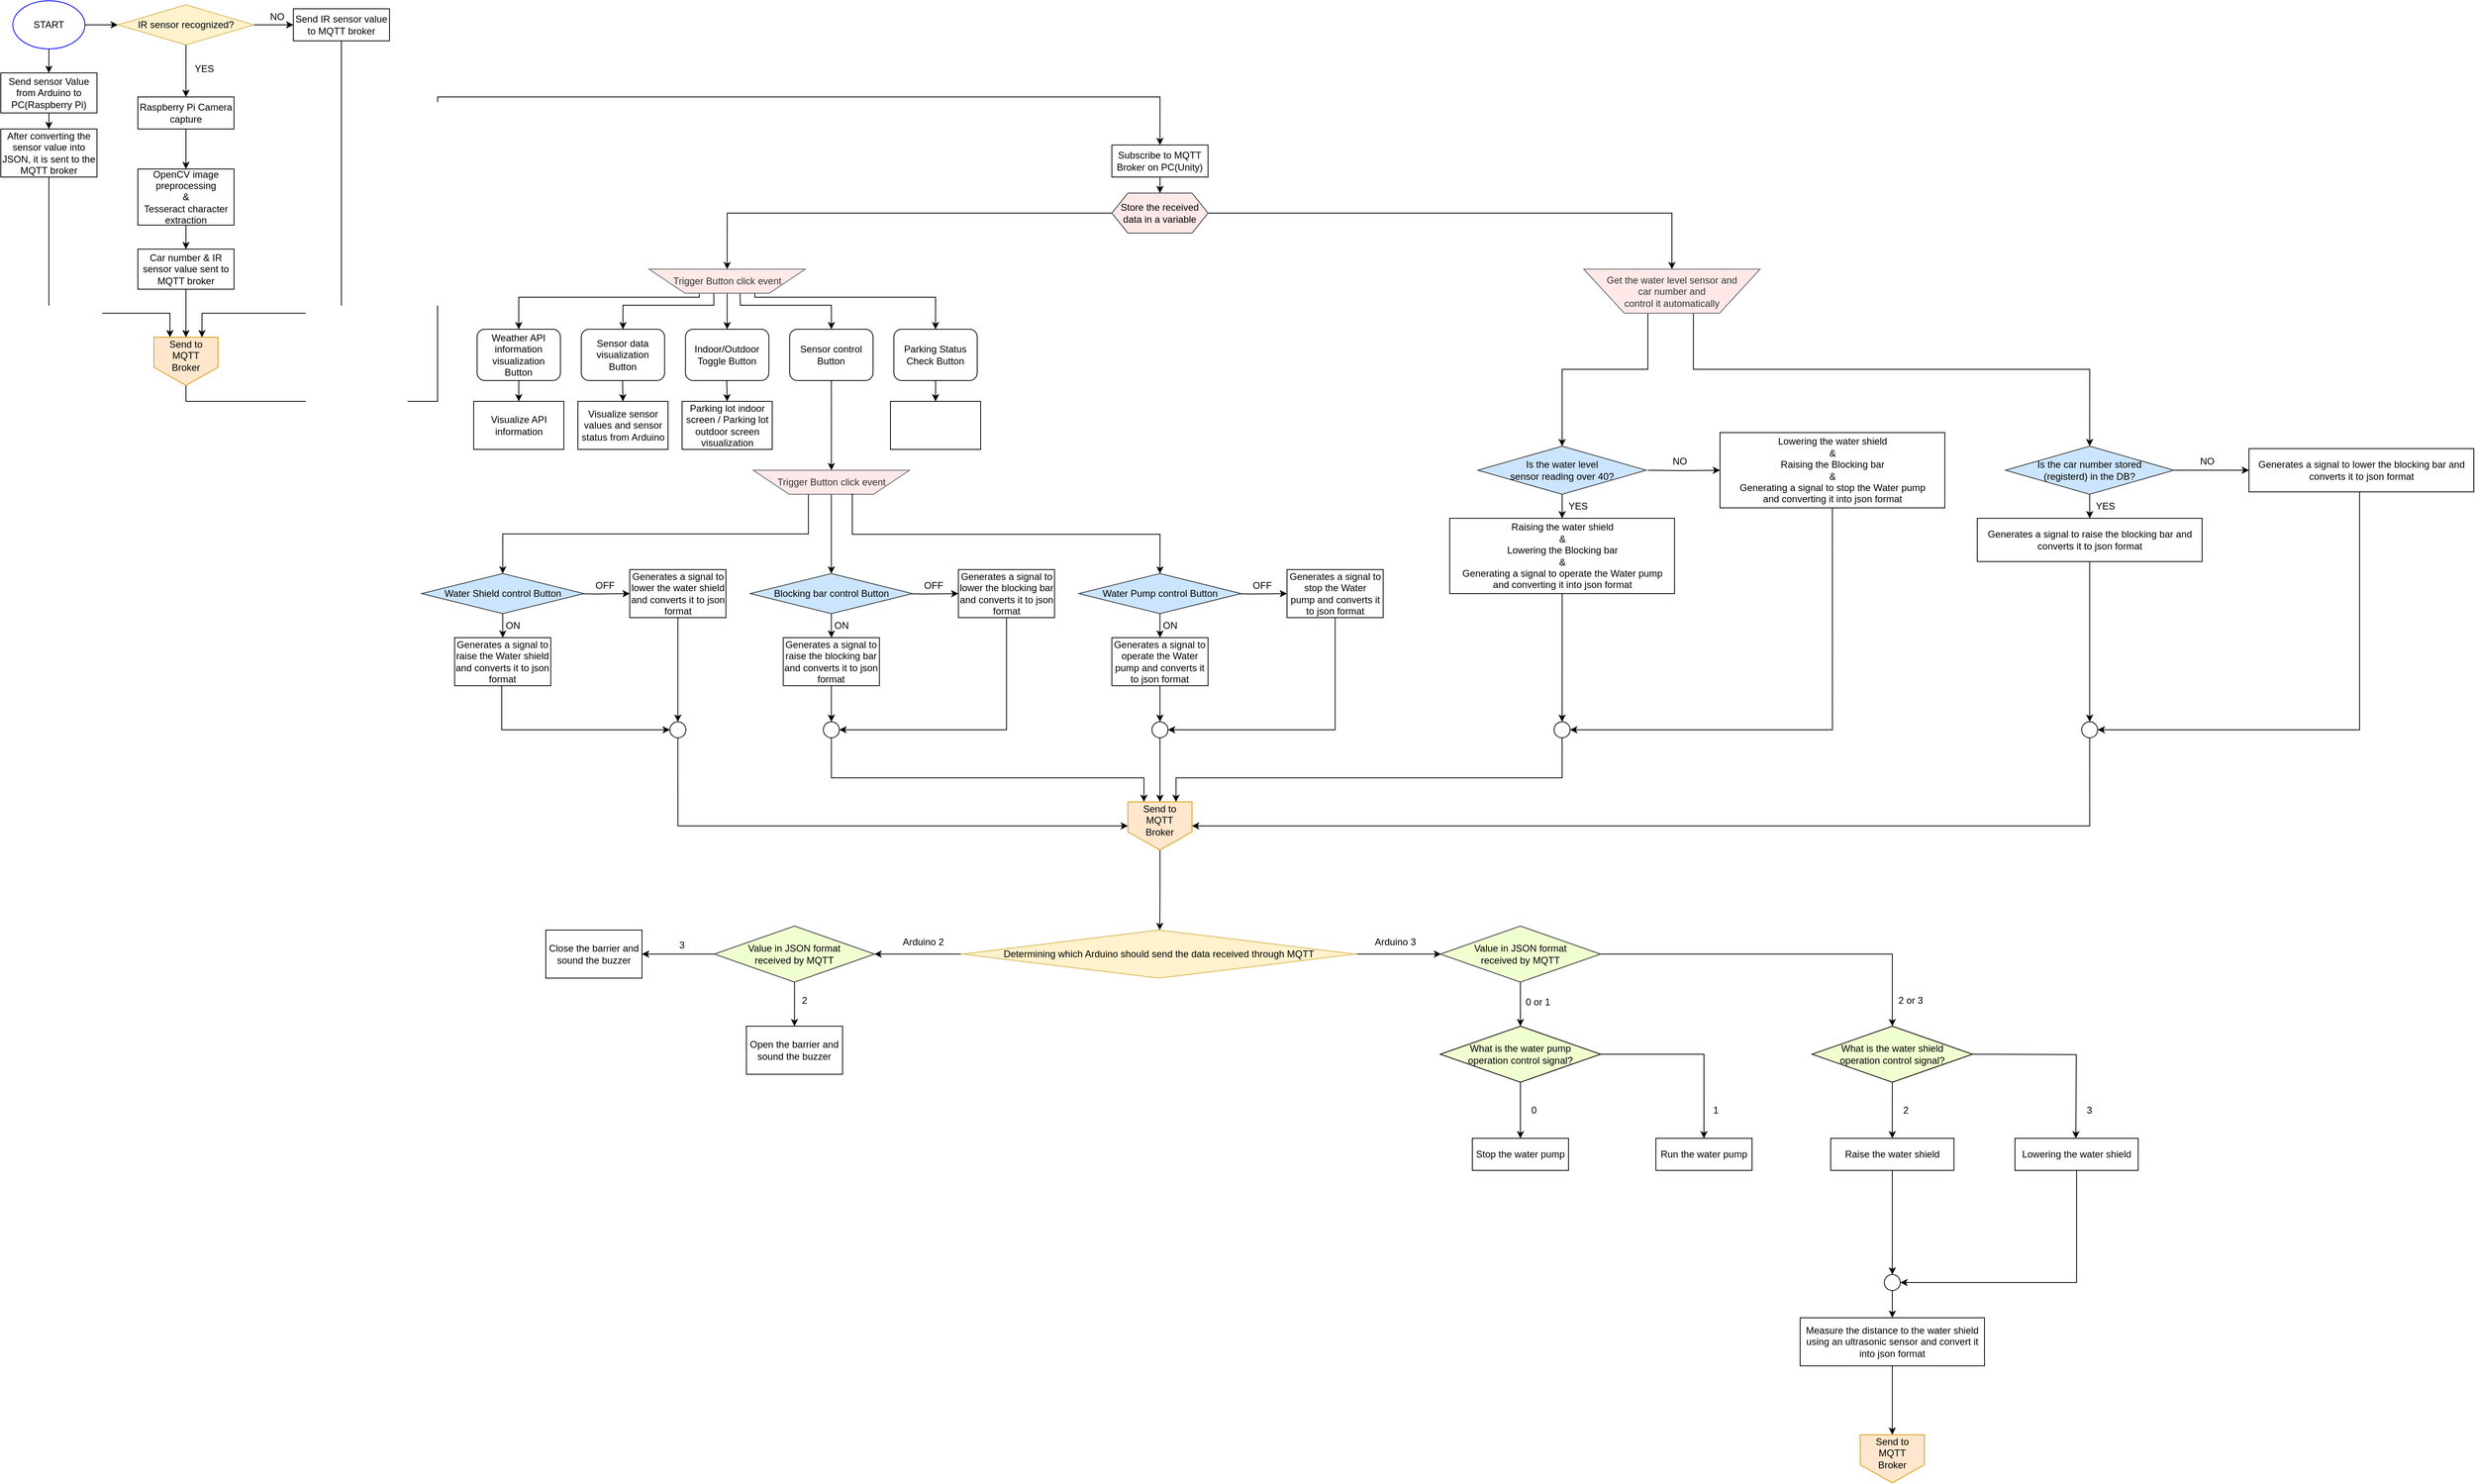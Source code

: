 <mxfile version="21.6.8" type="github">
  <diagram id="C5RBs43oDa-KdzZeNtuy" name="Page-1">
    <mxGraphModel dx="4030" dy="2060" grid="1" gridSize="10" guides="1" tooltips="1" connect="1" arrows="1" fold="1" page="1" pageScale="1" pageWidth="827" pageHeight="1169" math="0" shadow="0">
      <root>
        <mxCell id="WIyWlLk6GJQsqaUBKTNV-0" />
        <mxCell id="WIyWlLk6GJQsqaUBKTNV-1" parent="WIyWlLk6GJQsqaUBKTNV-0" />
        <mxCell id="SG9TLDHDLAf96SlCwezQ-0" style="edgeStyle=orthogonalEdgeStyle;rounded=0;orthogonalLoop=1;jettySize=auto;html=1;entryX=0.5;entryY=0;entryDx=0;entryDy=0;" parent="WIyWlLk6GJQsqaUBKTNV-1" source="SG9TLDHDLAf96SlCwezQ-1" target="SG9TLDHDLAf96SlCwezQ-19" edge="1">
          <mxGeometry relative="1" as="geometry" />
        </mxCell>
        <mxCell id="SG9TLDHDLAf96SlCwezQ-1" value="START" style="ellipse;whiteSpace=wrap;html=1;strokeColor=#0000FF;" parent="WIyWlLk6GJQsqaUBKTNV-1" vertex="1">
          <mxGeometry x="105" y="80" width="90" height="60" as="geometry" />
        </mxCell>
        <mxCell id="SG9TLDHDLAf96SlCwezQ-2" value="" style="endArrow=classic;html=1;rounded=0;entryX=0;entryY=0.5;entryDx=0;entryDy=0;" parent="WIyWlLk6GJQsqaUBKTNV-1" target="SG9TLDHDLAf96SlCwezQ-3" edge="1">
          <mxGeometry width="50" height="50" relative="1" as="geometry">
            <mxPoint x="195" y="110" as="sourcePoint" />
            <mxPoint x="275" y="110" as="targetPoint" />
          </mxGeometry>
        </mxCell>
        <mxCell id="SG9TLDHDLAf96SlCwezQ-3" value="IR sensor recognized?" style="rhombus;whiteSpace=wrap;html=1;fillColor=#fff2cc;strokeColor=#d6b656;" parent="WIyWlLk6GJQsqaUBKTNV-1" vertex="1">
          <mxGeometry x="236" y="85" width="170" height="50" as="geometry" />
        </mxCell>
        <mxCell id="SG9TLDHDLAf96SlCwezQ-4" value="NO" style="text;strokeColor=none;fillColor=none;align=left;verticalAlign=middle;spacingLeft=4;spacingRight=4;overflow=hidden;points=[[0,0.5],[1,0.5]];portConstraint=eastwest;rotatable=0;whiteSpace=wrap;html=1;" parent="WIyWlLk6GJQsqaUBKTNV-1" vertex="1">
          <mxGeometry x="420" y="85" width="30" height="30" as="geometry" />
        </mxCell>
        <mxCell id="SG9TLDHDLAf96SlCwezQ-5" value="YES" style="text;strokeColor=none;fillColor=none;align=left;verticalAlign=middle;spacingLeft=4;spacingRight=4;overflow=hidden;points=[[0,0.5],[1,0.5]];portConstraint=eastwest;rotatable=0;whiteSpace=wrap;html=1;" parent="WIyWlLk6GJQsqaUBKTNV-1" vertex="1">
          <mxGeometry x="326" y="150" width="80" height="30" as="geometry" />
        </mxCell>
        <mxCell id="SG9TLDHDLAf96SlCwezQ-6" value="" style="endArrow=classic;html=1;rounded=0;" parent="WIyWlLk6GJQsqaUBKTNV-1" edge="1">
          <mxGeometry width="50" height="50" relative="1" as="geometry">
            <mxPoint x="406" y="110" as="sourcePoint" />
            <mxPoint x="455" y="110" as="targetPoint" />
          </mxGeometry>
        </mxCell>
        <mxCell id="SG9TLDHDLAf96SlCwezQ-7" value="" style="endArrow=classic;html=1;rounded=0;exitX=0.5;exitY=1;exitDx=0;exitDy=0;" parent="WIyWlLk6GJQsqaUBKTNV-1" source="SG9TLDHDLAf96SlCwezQ-3" edge="1">
          <mxGeometry width="50" height="50" relative="1" as="geometry">
            <mxPoint x="326" y="140" as="sourcePoint" />
            <mxPoint x="321" y="200" as="targetPoint" />
          </mxGeometry>
        </mxCell>
        <mxCell id="SG9TLDHDLAf96SlCwezQ-8" value="Raspberry Pi Camera&lt;br&gt;capture" style="rounded=0;whiteSpace=wrap;html=1;" parent="WIyWlLk6GJQsqaUBKTNV-1" vertex="1">
          <mxGeometry x="261" y="200" width="120" height="40" as="geometry" />
        </mxCell>
        <mxCell id="SG9TLDHDLAf96SlCwezQ-9" value="" style="endArrow=classic;html=1;rounded=0;exitX=0.5;exitY=1;exitDx=0;exitDy=0;" parent="WIyWlLk6GJQsqaUBKTNV-1" edge="1">
          <mxGeometry width="50" height="50" relative="1" as="geometry">
            <mxPoint x="321" y="240" as="sourcePoint" />
            <mxPoint x="321" y="290" as="targetPoint" />
          </mxGeometry>
        </mxCell>
        <mxCell id="SG9TLDHDLAf96SlCwezQ-10" value="OpenCV image preprocessing &lt;br&gt;&amp;amp; &lt;br&gt;Tesseract character extraction" style="rounded=0;whiteSpace=wrap;html=1;" parent="WIyWlLk6GJQsqaUBKTNV-1" vertex="1">
          <mxGeometry x="261" y="290" width="120" height="70" as="geometry" />
        </mxCell>
        <mxCell id="SG9TLDHDLAf96SlCwezQ-11" value="" style="endArrow=classic;html=1;rounded=0;exitX=0.5;exitY=1;exitDx=0;exitDy=0;" parent="WIyWlLk6GJQsqaUBKTNV-1" source="SG9TLDHDLAf96SlCwezQ-10" edge="1">
          <mxGeometry width="50" height="50" relative="1" as="geometry">
            <mxPoint x="321" y="340" as="sourcePoint" />
            <mxPoint x="321" y="390" as="targetPoint" />
          </mxGeometry>
        </mxCell>
        <mxCell id="SG9TLDHDLAf96SlCwezQ-12" style="edgeStyle=orthogonalEdgeStyle;rounded=0;orthogonalLoop=1;jettySize=auto;html=1;entryX=0.5;entryY=0;entryDx=0;entryDy=0;" parent="WIyWlLk6GJQsqaUBKTNV-1" source="SG9TLDHDLAf96SlCwezQ-13" target="SG9TLDHDLAf96SlCwezQ-17" edge="1">
          <mxGeometry relative="1" as="geometry" />
        </mxCell>
        <mxCell id="SG9TLDHDLAf96SlCwezQ-13" value="Car number &amp;amp; IR sensor value sent to MQTT broker" style="rounded=0;whiteSpace=wrap;html=1;" parent="WIyWlLk6GJQsqaUBKTNV-1" vertex="1">
          <mxGeometry x="261" y="390" width="120" height="50" as="geometry" />
        </mxCell>
        <mxCell id="SG9TLDHDLAf96SlCwezQ-14" style="edgeStyle=orthogonalEdgeStyle;rounded=0;orthogonalLoop=1;jettySize=auto;html=1;entryX=0.75;entryY=0;entryDx=0;entryDy=0;exitX=0.5;exitY=1;exitDx=0;exitDy=0;" parent="WIyWlLk6GJQsqaUBKTNV-1" source="SG9TLDHDLAf96SlCwezQ-15" target="SG9TLDHDLAf96SlCwezQ-17" edge="1">
          <mxGeometry relative="1" as="geometry">
            <Array as="points">
              <mxPoint x="515" y="470" />
              <mxPoint x="341" y="470" />
            </Array>
          </mxGeometry>
        </mxCell>
        <mxCell id="SG9TLDHDLAf96SlCwezQ-15" value="Send IR sensor value to MQTT broker" style="rounded=0;whiteSpace=wrap;html=1;" parent="WIyWlLk6GJQsqaUBKTNV-1" vertex="1">
          <mxGeometry x="455" y="90" width="120" height="40" as="geometry" />
        </mxCell>
        <mxCell id="SG9TLDHDLAf96SlCwezQ-16" style="edgeStyle=orthogonalEdgeStyle;rounded=0;orthogonalLoop=1;jettySize=auto;html=1;entryX=0.5;entryY=0;entryDx=0;entryDy=0;exitX=0.5;exitY=1;exitDx=0;exitDy=0;" parent="WIyWlLk6GJQsqaUBKTNV-1" source="SG9TLDHDLAf96SlCwezQ-17" target="SG9TLDHDLAf96SlCwezQ-23" edge="1">
          <mxGeometry relative="1" as="geometry">
            <mxPoint x="625" y="100" as="targetPoint" />
            <Array as="points">
              <mxPoint x="321" y="580" />
              <mxPoint x="635" y="580" />
              <mxPoint x="635" y="200" />
              <mxPoint x="1536" y="200" />
            </Array>
          </mxGeometry>
        </mxCell>
        <mxCell id="SG9TLDHDLAf96SlCwezQ-17" value="Send to&lt;br&gt;MQTT&lt;br&gt;Broker&lt;br&gt;　" style="shape=offPageConnector;whiteSpace=wrap;html=1;fillColor=#ffe6cc;strokeColor=#d79b00;" parent="WIyWlLk6GJQsqaUBKTNV-1" vertex="1">
          <mxGeometry x="281" y="500" width="80" height="60" as="geometry" />
        </mxCell>
        <mxCell id="SG9TLDHDLAf96SlCwezQ-18" style="edgeStyle=orthogonalEdgeStyle;rounded=0;orthogonalLoop=1;jettySize=auto;html=1;entryX=0.5;entryY=0;entryDx=0;entryDy=0;" parent="WIyWlLk6GJQsqaUBKTNV-1" source="SG9TLDHDLAf96SlCwezQ-19" target="SG9TLDHDLAf96SlCwezQ-21" edge="1">
          <mxGeometry relative="1" as="geometry" />
        </mxCell>
        <mxCell id="SG9TLDHDLAf96SlCwezQ-19" value="Send sensor Value from Arduino to PC(Raspberry Pi)" style="rounded=0;whiteSpace=wrap;html=1;" parent="WIyWlLk6GJQsqaUBKTNV-1" vertex="1">
          <mxGeometry x="90" y="170" width="120" height="50" as="geometry" />
        </mxCell>
        <mxCell id="SG9TLDHDLAf96SlCwezQ-20" style="edgeStyle=orthogonalEdgeStyle;rounded=0;orthogonalLoop=1;jettySize=auto;html=1;entryX=0.25;entryY=0;entryDx=0;entryDy=0;exitX=0.5;exitY=1;exitDx=0;exitDy=0;" parent="WIyWlLk6GJQsqaUBKTNV-1" source="SG9TLDHDLAf96SlCwezQ-21" target="SG9TLDHDLAf96SlCwezQ-17" edge="1">
          <mxGeometry relative="1" as="geometry">
            <Array as="points">
              <mxPoint x="150" y="470" />
              <mxPoint x="301" y="470" />
            </Array>
          </mxGeometry>
        </mxCell>
        <mxCell id="SG9TLDHDLAf96SlCwezQ-21" value="After converting the sensor value into JSON, it is sent to the MQTT broker" style="rounded=0;whiteSpace=wrap;html=1;" parent="WIyWlLk6GJQsqaUBKTNV-1" vertex="1">
          <mxGeometry x="90" y="240" width="120" height="60" as="geometry" />
        </mxCell>
        <mxCell id="SG9TLDHDLAf96SlCwezQ-22" style="edgeStyle=orthogonalEdgeStyle;rounded=0;orthogonalLoop=1;jettySize=auto;html=1;entryX=0.5;entryY=0;entryDx=0;entryDy=0;" parent="WIyWlLk6GJQsqaUBKTNV-1" source="SG9TLDHDLAf96SlCwezQ-23" target="SG9TLDHDLAf96SlCwezQ-26" edge="1">
          <mxGeometry relative="1" as="geometry" />
        </mxCell>
        <mxCell id="SG9TLDHDLAf96SlCwezQ-23" value="Subscribe to MQTT Broker on PC(Unity)" style="rounded=0;whiteSpace=wrap;html=1;" parent="WIyWlLk6GJQsqaUBKTNV-1" vertex="1">
          <mxGeometry x="1476.25" y="260" width="120" height="40" as="geometry" />
        </mxCell>
        <mxCell id="SG9TLDHDLAf96SlCwezQ-24" style="edgeStyle=orthogonalEdgeStyle;rounded=0;orthogonalLoop=1;jettySize=auto;html=1;entryX=0.5;entryY=0;entryDx=0;entryDy=0;" parent="WIyWlLk6GJQsqaUBKTNV-1" source="SG9TLDHDLAf96SlCwezQ-26" target="SG9TLDHDLAf96SlCwezQ-32" edge="1">
          <mxGeometry relative="1" as="geometry" />
        </mxCell>
        <mxCell id="SG9TLDHDLAf96SlCwezQ-25" style="edgeStyle=orthogonalEdgeStyle;rounded=0;orthogonalLoop=1;jettySize=auto;html=1;entryX=0.5;entryY=0;entryDx=0;entryDy=0;" parent="WIyWlLk6GJQsqaUBKTNV-1" source="SG9TLDHDLAf96SlCwezQ-26" target="SG9TLDHDLAf96SlCwezQ-86" edge="1">
          <mxGeometry relative="1" as="geometry">
            <mxPoint x="1545" y="345.0" as="targetPoint" />
          </mxGeometry>
        </mxCell>
        <mxCell id="SG9TLDHDLAf96SlCwezQ-26" value="Store the received data in a variable" style="shape=hexagon;perimeter=hexagonPerimeter2;whiteSpace=wrap;html=1;fixedSize=1;fillColor=#FFE8E8;strokeColor=#36393d;" parent="WIyWlLk6GJQsqaUBKTNV-1" vertex="1">
          <mxGeometry x="1476.25" y="320" width="120" height="50" as="geometry" />
        </mxCell>
        <mxCell id="SG9TLDHDLAf96SlCwezQ-27" style="edgeStyle=orthogonalEdgeStyle;rounded=0;orthogonalLoop=1;jettySize=auto;html=1;entryX=0.5;entryY=0;entryDx=0;entryDy=0;" parent="WIyWlLk6GJQsqaUBKTNV-1" source="SG9TLDHDLAf96SlCwezQ-32" target="SG9TLDHDLAf96SlCwezQ-38" edge="1">
          <mxGeometry relative="1" as="geometry" />
        </mxCell>
        <mxCell id="SG9TLDHDLAf96SlCwezQ-28" style="edgeStyle=orthogonalEdgeStyle;rounded=0;orthogonalLoop=1;jettySize=auto;html=1;entryX=0.5;entryY=0;entryDx=0;entryDy=0;exitX=0.415;exitY=0.001;exitDx=0;exitDy=0;exitPerimeter=0;" parent="WIyWlLk6GJQsqaUBKTNV-1" source="SG9TLDHDLAf96SlCwezQ-32" target="SG9TLDHDLAf96SlCwezQ-35" edge="1">
          <mxGeometry relative="1" as="geometry">
            <mxPoint x="978.75" y="450" as="sourcePoint" />
            <Array as="points">
              <mxPoint x="979.75" y="460" />
              <mxPoint x="865.75" y="460" />
            </Array>
          </mxGeometry>
        </mxCell>
        <mxCell id="SG9TLDHDLAf96SlCwezQ-29" style="edgeStyle=orthogonalEdgeStyle;rounded=0;orthogonalLoop=1;jettySize=auto;html=1;entryX=0.5;entryY=0;entryDx=0;entryDy=0;exitX=0.322;exitY=-0.024;exitDx=0;exitDy=0;exitPerimeter=0;" parent="WIyWlLk6GJQsqaUBKTNV-1" source="SG9TLDHDLAf96SlCwezQ-32" target="SG9TLDHDLAf96SlCwezQ-37" edge="1">
          <mxGeometry relative="1" as="geometry">
            <Array as="points">
              <mxPoint x="961.75" y="450" />
              <mxPoint x="735.75" y="450" />
            </Array>
          </mxGeometry>
        </mxCell>
        <mxCell id="SG9TLDHDLAf96SlCwezQ-30" style="edgeStyle=orthogonalEdgeStyle;rounded=0;orthogonalLoop=1;jettySize=auto;html=1;entryX=0.5;entryY=0;entryDx=0;entryDy=0;exitX=0.583;exitY=0.014;exitDx=0;exitDy=0;exitPerimeter=0;" parent="WIyWlLk6GJQsqaUBKTNV-1" source="SG9TLDHDLAf96SlCwezQ-32" target="SG9TLDHDLAf96SlCwezQ-40" edge="1">
          <mxGeometry relative="1" as="geometry">
            <Array as="points">
              <mxPoint x="1012.75" y="450" />
              <mxPoint x="1012.75" y="450" />
              <mxPoint x="1012.75" y="460" />
              <mxPoint x="1126.75" y="460" />
            </Array>
          </mxGeometry>
        </mxCell>
        <mxCell id="SG9TLDHDLAf96SlCwezQ-31" style="edgeStyle=orthogonalEdgeStyle;rounded=0;orthogonalLoop=1;jettySize=auto;html=1;entryX=0.5;entryY=0;entryDx=0;entryDy=0;exitX=0.677;exitY=-0.012;exitDx=0;exitDy=0;exitPerimeter=0;" parent="WIyWlLk6GJQsqaUBKTNV-1" source="SG9TLDHDLAf96SlCwezQ-32" target="SG9TLDHDLAf96SlCwezQ-34" edge="1">
          <mxGeometry relative="1" as="geometry">
            <Array as="points">
              <mxPoint x="1030.75" y="450" />
              <mxPoint x="1256.75" y="450" />
            </Array>
          </mxGeometry>
        </mxCell>
        <mxCell id="SG9TLDHDLAf96SlCwezQ-32" value="Trigger Button click event" style="verticalLabelPosition=middle;verticalAlign=middle;html=1;shape=trapezoid;perimeter=trapezoidPerimeter;whiteSpace=wrap;size=0.23;arcSize=10;flipV=1;labelPosition=center;align=center;fillColor=#FFE8E8;fontColor=#333333;strokeColor=#666666;" parent="WIyWlLk6GJQsqaUBKTNV-1" vertex="1">
          <mxGeometry x="898.75" y="415" width="195" height="30" as="geometry" />
        </mxCell>
        <mxCell id="SG9TLDHDLAf96SlCwezQ-33" style="edgeStyle=orthogonalEdgeStyle;rounded=0;orthogonalLoop=1;jettySize=auto;html=1;entryX=0.5;entryY=0;entryDx=0;entryDy=0;" parent="WIyWlLk6GJQsqaUBKTNV-1" source="SG9TLDHDLAf96SlCwezQ-34" target="SG9TLDHDLAf96SlCwezQ-83" edge="1">
          <mxGeometry relative="1" as="geometry" />
        </mxCell>
        <mxCell id="SG9TLDHDLAf96SlCwezQ-34" value="Parking Status Check Button" style="rounded=1;whiteSpace=wrap;html=1;" parent="WIyWlLk6GJQsqaUBKTNV-1" vertex="1">
          <mxGeometry x="1204.25" y="490" width="104" height="64" as="geometry" />
        </mxCell>
        <mxCell id="SG9TLDHDLAf96SlCwezQ-35" value="Sensor data visualization Button" style="rounded=1;whiteSpace=wrap;html=1;" parent="WIyWlLk6GJQsqaUBKTNV-1" vertex="1">
          <mxGeometry x="814.25" y="490" width="104" height="64" as="geometry" />
        </mxCell>
        <mxCell id="SG9TLDHDLAf96SlCwezQ-36" style="edgeStyle=orthogonalEdgeStyle;rounded=0;orthogonalLoop=1;jettySize=auto;html=1;entryX=0.5;entryY=0;entryDx=0;entryDy=0;" parent="WIyWlLk6GJQsqaUBKTNV-1" source="SG9TLDHDLAf96SlCwezQ-37" target="SG9TLDHDLAf96SlCwezQ-41" edge="1">
          <mxGeometry relative="1" as="geometry" />
        </mxCell>
        <mxCell id="SG9TLDHDLAf96SlCwezQ-37" value="Weather API information visualization Button" style="rounded=1;whiteSpace=wrap;html=1;" parent="WIyWlLk6GJQsqaUBKTNV-1" vertex="1">
          <mxGeometry x="684.25" y="490" width="104" height="64" as="geometry" />
        </mxCell>
        <mxCell id="SG9TLDHDLAf96SlCwezQ-38" value="Indoor/Outdoor Toggle Button" style="rounded=1;whiteSpace=wrap;html=1;" parent="WIyWlLk6GJQsqaUBKTNV-1" vertex="1">
          <mxGeometry x="944.25" y="490" width="104" height="64" as="geometry" />
        </mxCell>
        <mxCell id="SG9TLDHDLAf96SlCwezQ-39" style="edgeStyle=orthogonalEdgeStyle;rounded=0;orthogonalLoop=1;jettySize=auto;html=1;exitX=0.5;exitY=1;exitDx=0;exitDy=0;" parent="WIyWlLk6GJQsqaUBKTNV-1" source="SG9TLDHDLAf96SlCwezQ-40" edge="1">
          <mxGeometry relative="1" as="geometry">
            <mxPoint x="1126.25" y="666" as="targetPoint" />
            <mxPoint x="1126.233" y="580.0" as="sourcePoint" />
          </mxGeometry>
        </mxCell>
        <mxCell id="SG9TLDHDLAf96SlCwezQ-40" value="Sensor control Button" style="rounded=1;whiteSpace=wrap;html=1;" parent="WIyWlLk6GJQsqaUBKTNV-1" vertex="1">
          <mxGeometry x="1074.25" y="490" width="104" height="64" as="geometry" />
        </mxCell>
        <mxCell id="SG9TLDHDLAf96SlCwezQ-41" value="Visualize API information" style="rounded=0;whiteSpace=wrap;html=1;" parent="WIyWlLk6GJQsqaUBKTNV-1" vertex="1">
          <mxGeometry x="680" y="580" width="112.5" height="60" as="geometry" />
        </mxCell>
        <mxCell id="SG9TLDHDLAf96SlCwezQ-42" style="edgeStyle=orthogonalEdgeStyle;rounded=0;orthogonalLoop=1;jettySize=auto;html=1;entryX=0.5;entryY=0;entryDx=0;entryDy=0;" parent="WIyWlLk6GJQsqaUBKTNV-1" target="SG9TLDHDLAf96SlCwezQ-43" edge="1">
          <mxGeometry relative="1" as="geometry">
            <mxPoint x="865.75" y="554" as="sourcePoint" />
          </mxGeometry>
        </mxCell>
        <mxCell id="SG9TLDHDLAf96SlCwezQ-43" value="Visualize sensor values and sensor status from Arduino" style="rounded=0;whiteSpace=wrap;html=1;" parent="WIyWlLk6GJQsqaUBKTNV-1" vertex="1">
          <mxGeometry x="810" y="580" width="112.5" height="60" as="geometry" />
        </mxCell>
        <mxCell id="SG9TLDHDLAf96SlCwezQ-44" style="edgeStyle=orthogonalEdgeStyle;rounded=0;orthogonalLoop=1;jettySize=auto;html=1;entryX=0.5;entryY=0;entryDx=0;entryDy=0;" parent="WIyWlLk6GJQsqaUBKTNV-1" target="SG9TLDHDLAf96SlCwezQ-45" edge="1">
          <mxGeometry relative="1" as="geometry">
            <mxPoint x="995.75" y="554" as="sourcePoint" />
          </mxGeometry>
        </mxCell>
        <mxCell id="SG9TLDHDLAf96SlCwezQ-45" value="Parking lot indoor screen / Parking lot outdoor screen visualization" style="rounded=0;whiteSpace=wrap;html=1;" parent="WIyWlLk6GJQsqaUBKTNV-1" vertex="1">
          <mxGeometry x="940" y="580" width="112.5" height="60" as="geometry" />
        </mxCell>
        <mxCell id="SG9TLDHDLAf96SlCwezQ-46" value="" style="edgeStyle=orthogonalEdgeStyle;rounded=0;orthogonalLoop=1;jettySize=auto;html=1;" parent="WIyWlLk6GJQsqaUBKTNV-1" source="SG9TLDHDLAf96SlCwezQ-48" edge="1">
          <mxGeometry relative="1" as="geometry">
            <mxPoint x="716.321" y="875" as="targetPoint" />
          </mxGeometry>
        </mxCell>
        <mxCell id="SG9TLDHDLAf96SlCwezQ-47" value="" style="edgeStyle=orthogonalEdgeStyle;rounded=0;orthogonalLoop=1;jettySize=auto;html=1;" parent="WIyWlLk6GJQsqaUBKTNV-1" target="SG9TLDHDLAf96SlCwezQ-53" edge="1">
          <mxGeometry relative="1" as="geometry">
            <mxPoint x="792.5" y="820" as="sourcePoint" />
          </mxGeometry>
        </mxCell>
        <mxCell id="SG9TLDHDLAf96SlCwezQ-48" value="Water Shield control Button" style="rhombus;whiteSpace=wrap;html=1;fillColor=#cce5ff;strokeColor=#36393d;" parent="WIyWlLk6GJQsqaUBKTNV-1" vertex="1">
          <mxGeometry x="615" y="795" width="202.5" height="50" as="geometry" />
        </mxCell>
        <mxCell id="SG9TLDHDLAf96SlCwezQ-49" style="edgeStyle=orthogonalEdgeStyle;rounded=0;orthogonalLoop=1;jettySize=auto;html=1;entryX=0;entryY=0.5;entryDx=0;entryDy=0;" parent="WIyWlLk6GJQsqaUBKTNV-1" source="SG9TLDHDLAf96SlCwezQ-50" target="SG9TLDHDLAf96SlCwezQ-78" edge="1">
          <mxGeometry relative="1" as="geometry">
            <Array as="points">
              <mxPoint x="715" y="990" />
            </Array>
          </mxGeometry>
        </mxCell>
        <mxCell id="SG9TLDHDLAf96SlCwezQ-50" value="Generates a signal to raise the Water shield and converts it to json format" style="rounded=0;whiteSpace=wrap;html=1;" parent="WIyWlLk6GJQsqaUBKTNV-1" vertex="1">
          <mxGeometry x="656.25" y="875" width="120" height="60" as="geometry" />
        </mxCell>
        <mxCell id="SG9TLDHDLAf96SlCwezQ-51" value="ON" style="text;html=1;strokeColor=none;fillColor=none;align=center;verticalAlign=middle;whiteSpace=wrap;rounded=0;" parent="WIyWlLk6GJQsqaUBKTNV-1" vertex="1">
          <mxGeometry x="698.75" y="845" width="60" height="30" as="geometry" />
        </mxCell>
        <mxCell id="SG9TLDHDLAf96SlCwezQ-52" style="edgeStyle=orthogonalEdgeStyle;rounded=0;orthogonalLoop=1;jettySize=auto;html=1;entryX=0.5;entryY=0;entryDx=0;entryDy=0;" parent="WIyWlLk6GJQsqaUBKTNV-1" source="SG9TLDHDLAf96SlCwezQ-53" target="SG9TLDHDLAf96SlCwezQ-78" edge="1">
          <mxGeometry relative="1" as="geometry" />
        </mxCell>
        <mxCell id="SG9TLDHDLAf96SlCwezQ-53" value="Generates a signal to lower the water shield and converts it to json format" style="whiteSpace=wrap;html=1;" parent="WIyWlLk6GJQsqaUBKTNV-1" vertex="1">
          <mxGeometry x="874.75" y="790" width="120" height="60" as="geometry" />
        </mxCell>
        <mxCell id="SG9TLDHDLAf96SlCwezQ-54" value="OFF" style="text;html=1;strokeColor=none;fillColor=none;align=center;verticalAlign=middle;whiteSpace=wrap;rounded=0;" parent="WIyWlLk6GJQsqaUBKTNV-1" vertex="1">
          <mxGeometry x="814.25" y="795" width="60" height="30" as="geometry" />
        </mxCell>
        <mxCell id="SG9TLDHDLAf96SlCwezQ-55" style="edgeStyle=orthogonalEdgeStyle;rounded=0;orthogonalLoop=1;jettySize=auto;html=1;entryX=0.5;entryY=0;entryDx=0;entryDy=0;exitX=0.353;exitY=0.011;exitDx=0;exitDy=0;exitPerimeter=0;" parent="WIyWlLk6GJQsqaUBKTNV-1" source="SG9TLDHDLAf96SlCwezQ-57" target="SG9TLDHDLAf96SlCwezQ-48" edge="1">
          <mxGeometry relative="1" as="geometry" />
        </mxCell>
        <mxCell id="SG9TLDHDLAf96SlCwezQ-56" style="edgeStyle=orthogonalEdgeStyle;rounded=0;orthogonalLoop=1;jettySize=auto;html=1;entryX=0.5;entryY=0;entryDx=0;entryDy=0;" parent="WIyWlLk6GJQsqaUBKTNV-1" source="SG9TLDHDLAf96SlCwezQ-57" target="SG9TLDHDLAf96SlCwezQ-60" edge="1">
          <mxGeometry relative="1" as="geometry">
            <mxPoint x="1126" y="790" as="targetPoint" />
          </mxGeometry>
        </mxCell>
        <mxCell id="SG9TLDHDLAf96SlCwezQ-57" value="Trigger Button click event" style="verticalLabelPosition=middle;verticalAlign=middle;html=1;shape=trapezoid;perimeter=trapezoidPerimeter;whiteSpace=wrap;size=0.23;arcSize=10;flipV=1;labelPosition=center;align=center;fillColor=#FFE8E8;fontColor=#333333;strokeColor=#666666;" parent="WIyWlLk6GJQsqaUBKTNV-1" vertex="1">
          <mxGeometry x="1028.75" y="666" width="195" height="30" as="geometry" />
        </mxCell>
        <mxCell id="SG9TLDHDLAf96SlCwezQ-58" value="" style="edgeStyle=orthogonalEdgeStyle;rounded=0;orthogonalLoop=1;jettySize=auto;html=1;" parent="WIyWlLk6GJQsqaUBKTNV-1" source="SG9TLDHDLAf96SlCwezQ-60" edge="1">
          <mxGeometry relative="1" as="geometry">
            <mxPoint x="1126.321" y="875" as="targetPoint" />
          </mxGeometry>
        </mxCell>
        <mxCell id="SG9TLDHDLAf96SlCwezQ-59" value="" style="edgeStyle=orthogonalEdgeStyle;rounded=0;orthogonalLoop=1;jettySize=auto;html=1;" parent="WIyWlLk6GJQsqaUBKTNV-1" target="SG9TLDHDLAf96SlCwezQ-65" edge="1">
          <mxGeometry relative="1" as="geometry">
            <mxPoint x="1202.5" y="820" as="sourcePoint" />
          </mxGeometry>
        </mxCell>
        <mxCell id="SG9TLDHDLAf96SlCwezQ-60" value="Blocking bar control Button" style="rhombus;whiteSpace=wrap;html=1;fillColor=#cce5ff;strokeColor=#36393d;" parent="WIyWlLk6GJQsqaUBKTNV-1" vertex="1">
          <mxGeometry x="1025" y="795" width="202.5" height="50" as="geometry" />
        </mxCell>
        <mxCell id="SG9TLDHDLAf96SlCwezQ-61" style="edgeStyle=orthogonalEdgeStyle;rounded=0;orthogonalLoop=1;jettySize=auto;html=1;entryX=0.5;entryY=0;entryDx=0;entryDy=0;" parent="WIyWlLk6GJQsqaUBKTNV-1" source="SG9TLDHDLAf96SlCwezQ-62" target="SG9TLDHDLAf96SlCwezQ-82" edge="1">
          <mxGeometry relative="1" as="geometry" />
        </mxCell>
        <mxCell id="SG9TLDHDLAf96SlCwezQ-62" value="Generates a signal to raise the blocking bar and converts it to json format" style="rounded=0;whiteSpace=wrap;html=1;" parent="WIyWlLk6GJQsqaUBKTNV-1" vertex="1">
          <mxGeometry x="1066.25" y="875" width="120" height="60" as="geometry" />
        </mxCell>
        <mxCell id="SG9TLDHDLAf96SlCwezQ-63" value="ON" style="text;html=1;strokeColor=none;fillColor=none;align=center;verticalAlign=middle;whiteSpace=wrap;rounded=0;" parent="WIyWlLk6GJQsqaUBKTNV-1" vertex="1">
          <mxGeometry x="1108.75" y="845" width="60" height="30" as="geometry" />
        </mxCell>
        <mxCell id="SG9TLDHDLAf96SlCwezQ-64" style="edgeStyle=orthogonalEdgeStyle;rounded=0;orthogonalLoop=1;jettySize=auto;html=1;entryX=1;entryY=0.5;entryDx=0;entryDy=0;" parent="WIyWlLk6GJQsqaUBKTNV-1" source="SG9TLDHDLAf96SlCwezQ-65" target="SG9TLDHDLAf96SlCwezQ-82" edge="1">
          <mxGeometry relative="1" as="geometry">
            <Array as="points">
              <mxPoint x="1345" y="990" />
            </Array>
          </mxGeometry>
        </mxCell>
        <mxCell id="SG9TLDHDLAf96SlCwezQ-65" value="Generates a signal to lower the blocking bar and converts it to json format" style="whiteSpace=wrap;html=1;" parent="WIyWlLk6GJQsqaUBKTNV-1" vertex="1">
          <mxGeometry x="1284.75" y="790" width="120" height="60" as="geometry" />
        </mxCell>
        <mxCell id="SG9TLDHDLAf96SlCwezQ-66" value="OFF" style="text;html=1;strokeColor=none;fillColor=none;align=center;verticalAlign=middle;whiteSpace=wrap;rounded=0;" parent="WIyWlLk6GJQsqaUBKTNV-1" vertex="1">
          <mxGeometry x="1224.25" y="795" width="60" height="30" as="geometry" />
        </mxCell>
        <mxCell id="SG9TLDHDLAf96SlCwezQ-67" value="" style="edgeStyle=orthogonalEdgeStyle;rounded=0;orthogonalLoop=1;jettySize=auto;html=1;" parent="WIyWlLk6GJQsqaUBKTNV-1" source="SG9TLDHDLAf96SlCwezQ-69" edge="1">
          <mxGeometry relative="1" as="geometry">
            <mxPoint x="1536.321" y="875" as="targetPoint" />
          </mxGeometry>
        </mxCell>
        <mxCell id="SG9TLDHDLAf96SlCwezQ-68" value="" style="edgeStyle=orthogonalEdgeStyle;rounded=0;orthogonalLoop=1;jettySize=auto;html=1;" parent="WIyWlLk6GJQsqaUBKTNV-1" target="SG9TLDHDLAf96SlCwezQ-74" edge="1">
          <mxGeometry relative="1" as="geometry">
            <mxPoint x="1612.5" y="820" as="sourcePoint" />
          </mxGeometry>
        </mxCell>
        <mxCell id="SG9TLDHDLAf96SlCwezQ-69" value="Water Pump control Button" style="rhombus;whiteSpace=wrap;html=1;fillColor=#cce5ff;strokeColor=#36393d;" parent="WIyWlLk6GJQsqaUBKTNV-1" vertex="1">
          <mxGeometry x="1435" y="795" width="202.5" height="50" as="geometry" />
        </mxCell>
        <mxCell id="SG9TLDHDLAf96SlCwezQ-70" style="edgeStyle=orthogonalEdgeStyle;rounded=0;orthogonalLoop=1;jettySize=auto;html=1;entryX=0.5;entryY=0;entryDx=0;entryDy=0;" parent="WIyWlLk6GJQsqaUBKTNV-1" source="SG9TLDHDLAf96SlCwezQ-71" target="SG9TLDHDLAf96SlCwezQ-80" edge="1">
          <mxGeometry relative="1" as="geometry" />
        </mxCell>
        <mxCell id="SG9TLDHDLAf96SlCwezQ-71" value="Generates a signal to operate the Water pump&amp;nbsp;and converts it to json format" style="rounded=0;whiteSpace=wrap;html=1;" parent="WIyWlLk6GJQsqaUBKTNV-1" vertex="1">
          <mxGeometry x="1476.25" y="875" width="120" height="60" as="geometry" />
        </mxCell>
        <mxCell id="SG9TLDHDLAf96SlCwezQ-72" value="ON" style="text;html=1;strokeColor=none;fillColor=none;align=center;verticalAlign=middle;whiteSpace=wrap;rounded=0;" parent="WIyWlLk6GJQsqaUBKTNV-1" vertex="1">
          <mxGeometry x="1518.75" y="845" width="60" height="30" as="geometry" />
        </mxCell>
        <mxCell id="SG9TLDHDLAf96SlCwezQ-73" style="edgeStyle=orthogonalEdgeStyle;rounded=0;orthogonalLoop=1;jettySize=auto;html=1;entryX=1;entryY=0.5;entryDx=0;entryDy=0;" parent="WIyWlLk6GJQsqaUBKTNV-1" source="SG9TLDHDLAf96SlCwezQ-74" target="SG9TLDHDLAf96SlCwezQ-80" edge="1">
          <mxGeometry relative="1" as="geometry">
            <Array as="points">
              <mxPoint x="1755" y="990" />
            </Array>
          </mxGeometry>
        </mxCell>
        <mxCell id="SG9TLDHDLAf96SlCwezQ-74" value="Generates a signal to stop the Water pump&amp;nbsp;and converts it to json format" style="whiteSpace=wrap;html=1;" parent="WIyWlLk6GJQsqaUBKTNV-1" vertex="1">
          <mxGeometry x="1694.75" y="790" width="120" height="60" as="geometry" />
        </mxCell>
        <mxCell id="SG9TLDHDLAf96SlCwezQ-75" value="OFF" style="text;html=1;strokeColor=none;fillColor=none;align=center;verticalAlign=middle;whiteSpace=wrap;rounded=0;" parent="WIyWlLk6GJQsqaUBKTNV-1" vertex="1">
          <mxGeometry x="1634.25" y="795" width="60" height="30" as="geometry" />
        </mxCell>
        <mxCell id="SG9TLDHDLAf96SlCwezQ-76" style="edgeStyle=orthogonalEdgeStyle;rounded=0;orthogonalLoop=1;jettySize=auto;html=1;entryX=0.5;entryY=0;entryDx=0;entryDy=0;exitX=0.634;exitY=0.027;exitDx=0;exitDy=0;exitPerimeter=0;" parent="WIyWlLk6GJQsqaUBKTNV-1" source="SG9TLDHDLAf96SlCwezQ-57" target="SG9TLDHDLAf96SlCwezQ-69" edge="1">
          <mxGeometry relative="1" as="geometry">
            <mxPoint x="1165" y="740" as="sourcePoint" />
            <Array as="points">
              <mxPoint x="1152" y="746" />
              <mxPoint x="1536" y="746" />
            </Array>
          </mxGeometry>
        </mxCell>
        <mxCell id="SG9TLDHDLAf96SlCwezQ-77" style="edgeStyle=orthogonalEdgeStyle;rounded=0;orthogonalLoop=1;jettySize=auto;html=1;entryX=0;entryY=0.5;entryDx=0;entryDy=0;" parent="WIyWlLk6GJQsqaUBKTNV-1" source="SG9TLDHDLAf96SlCwezQ-78" target="SG9TLDHDLAf96SlCwezQ-110" edge="1">
          <mxGeometry relative="1" as="geometry">
            <Array as="points">
              <mxPoint x="935" y="1110" />
            </Array>
          </mxGeometry>
        </mxCell>
        <mxCell id="SG9TLDHDLAf96SlCwezQ-78" value="" style="ellipse;whiteSpace=wrap;html=1;aspect=fixed;" parent="WIyWlLk6GJQsqaUBKTNV-1" vertex="1">
          <mxGeometry x="924.75" y="980" width="20" height="20" as="geometry" />
        </mxCell>
        <mxCell id="SG9TLDHDLAf96SlCwezQ-79" style="edgeStyle=orthogonalEdgeStyle;rounded=0;orthogonalLoop=1;jettySize=auto;html=1;entryX=0.5;entryY=0;entryDx=0;entryDy=0;" parent="WIyWlLk6GJQsqaUBKTNV-1" source="SG9TLDHDLAf96SlCwezQ-80" target="SG9TLDHDLAf96SlCwezQ-110" edge="1">
          <mxGeometry relative="1" as="geometry" />
        </mxCell>
        <mxCell id="SG9TLDHDLAf96SlCwezQ-80" value="" style="ellipse;whiteSpace=wrap;html=1;aspect=fixed;" parent="WIyWlLk6GJQsqaUBKTNV-1" vertex="1">
          <mxGeometry x="1526.25" y="980" width="20" height="20" as="geometry" />
        </mxCell>
        <mxCell id="SG9TLDHDLAf96SlCwezQ-81" style="edgeStyle=orthogonalEdgeStyle;rounded=0;orthogonalLoop=1;jettySize=auto;html=1;entryX=0.25;entryY=0;entryDx=0;entryDy=0;" parent="WIyWlLk6GJQsqaUBKTNV-1" source="SG9TLDHDLAf96SlCwezQ-82" target="SG9TLDHDLAf96SlCwezQ-110" edge="1">
          <mxGeometry relative="1" as="geometry">
            <Array as="points">
              <mxPoint x="1126" y="1050" />
              <mxPoint x="1516" y="1050" />
            </Array>
          </mxGeometry>
        </mxCell>
        <mxCell id="SG9TLDHDLAf96SlCwezQ-82" value="" style="ellipse;whiteSpace=wrap;html=1;aspect=fixed;" parent="WIyWlLk6GJQsqaUBKTNV-1" vertex="1">
          <mxGeometry x="1116.25" y="980" width="20" height="20" as="geometry" />
        </mxCell>
        <mxCell id="SG9TLDHDLAf96SlCwezQ-83" value="" style="rounded=0;whiteSpace=wrap;html=1;" parent="WIyWlLk6GJQsqaUBKTNV-1" vertex="1">
          <mxGeometry x="1200" y="580" width="112.5" height="60" as="geometry" />
        </mxCell>
        <mxCell id="SG9TLDHDLAf96SlCwezQ-84" style="edgeStyle=orthogonalEdgeStyle;rounded=0;orthogonalLoop=1;jettySize=auto;html=1;entryX=0.5;entryY=0;entryDx=0;entryDy=0;" parent="WIyWlLk6GJQsqaUBKTNV-1" source="SG9TLDHDLAf96SlCwezQ-86" target="SG9TLDHDLAf96SlCwezQ-87" edge="1">
          <mxGeometry relative="1" as="geometry">
            <Array as="points">
              <mxPoint x="2145" y="540" />
              <mxPoint x="2038" y="540" />
            </Array>
          </mxGeometry>
        </mxCell>
        <mxCell id="SG9TLDHDLAf96SlCwezQ-85" style="edgeStyle=orthogonalEdgeStyle;rounded=0;orthogonalLoop=1;jettySize=auto;html=1;entryX=0.5;entryY=0;entryDx=0;entryDy=0;exitX=0.622;exitY=-0.002;exitDx=0;exitDy=0;exitPerimeter=0;" parent="WIyWlLk6GJQsqaUBKTNV-1" source="SG9TLDHDLAf96SlCwezQ-86" target="SG9TLDHDLAf96SlCwezQ-99" edge="1">
          <mxGeometry relative="1" as="geometry">
            <Array as="points">
              <mxPoint x="2202" y="540" />
              <mxPoint x="2696" y="540" />
            </Array>
          </mxGeometry>
        </mxCell>
        <mxCell id="SG9TLDHDLAf96SlCwezQ-86" value="Get the water level sensor and &lt;br&gt;car number and &lt;br&gt;control it automatically" style="verticalLabelPosition=middle;verticalAlign=middle;html=1;shape=trapezoid;perimeter=trapezoidPerimeter;whiteSpace=wrap;size=0.23;arcSize=10;flipV=1;labelPosition=center;align=center;fillColor=#FFE8E8;fontColor=#333333;strokeColor=#666666;" parent="WIyWlLk6GJQsqaUBKTNV-1" vertex="1">
          <mxGeometry x="2065" y="415" width="220" height="55" as="geometry" />
        </mxCell>
        <mxCell id="SG9TLDHDLAf96SlCwezQ-87" value="Is the water level &lt;br&gt;sensor reading over 40?" style="rhombus;whiteSpace=wrap;html=1;fillColor=#cce5ff;strokeColor=#36393d;" parent="WIyWlLk6GJQsqaUBKTNV-1" vertex="1">
          <mxGeometry x="1933" y="636" width="210" height="60" as="geometry" />
        </mxCell>
        <mxCell id="SG9TLDHDLAf96SlCwezQ-88" value="" style="edgeStyle=orthogonalEdgeStyle;rounded=0;orthogonalLoop=1;jettySize=auto;html=1;" parent="WIyWlLk6GJQsqaUBKTNV-1" edge="1">
          <mxGeometry relative="1" as="geometry">
            <mxPoint x="2038.071" y="726" as="targetPoint" />
            <mxPoint x="2037.988" y="695.997" as="sourcePoint" />
          </mxGeometry>
        </mxCell>
        <mxCell id="SG9TLDHDLAf96SlCwezQ-89" value="" style="edgeStyle=orthogonalEdgeStyle;rounded=0;orthogonalLoop=1;jettySize=auto;html=1;entryX=0;entryY=0.5;entryDx=0;entryDy=0;" parent="WIyWlLk6GJQsqaUBKTNV-1" target="SG9TLDHDLAf96SlCwezQ-97" edge="1">
          <mxGeometry relative="1" as="geometry">
            <mxPoint x="2145" y="666" as="sourcePoint" />
            <mxPoint x="2227.25" y="666" as="targetPoint" />
          </mxGeometry>
        </mxCell>
        <mxCell id="SG9TLDHDLAf96SlCwezQ-90" style="edgeStyle=orthogonalEdgeStyle;rounded=0;orthogonalLoop=1;jettySize=auto;html=1;entryX=0.5;entryY=0;entryDx=0;entryDy=0;" parent="WIyWlLk6GJQsqaUBKTNV-1" source="SG9TLDHDLAf96SlCwezQ-91" target="SG9TLDHDLAf96SlCwezQ-96" edge="1">
          <mxGeometry relative="1" as="geometry" />
        </mxCell>
        <mxCell id="SG9TLDHDLAf96SlCwezQ-91" value="Raising the water shield &lt;br&gt;&amp;amp;&lt;br&gt;Lowering the Blocking bar&lt;br&gt;&amp;amp;&lt;br&gt;Generating a signal to operate the Water pump&lt;br&gt;and converting it into json format" style="rounded=0;whiteSpace=wrap;html=1;" parent="WIyWlLk6GJQsqaUBKTNV-1" vertex="1">
          <mxGeometry x="1897.75" y="726" width="280.5" height="94" as="geometry" />
        </mxCell>
        <mxCell id="SG9TLDHDLAf96SlCwezQ-92" value="YES" style="text;html=1;strokeColor=none;fillColor=none;align=center;verticalAlign=middle;whiteSpace=wrap;rounded=0;" parent="WIyWlLk6GJQsqaUBKTNV-1" vertex="1">
          <mxGeometry x="2028" y="696" width="60" height="30" as="geometry" />
        </mxCell>
        <mxCell id="SG9TLDHDLAf96SlCwezQ-93" style="edgeStyle=orthogonalEdgeStyle;rounded=0;orthogonalLoop=1;jettySize=auto;html=1;entryX=1;entryY=0.5;entryDx=0;entryDy=0;exitX=0.5;exitY=1;exitDx=0;exitDy=0;" parent="WIyWlLk6GJQsqaUBKTNV-1" source="SG9TLDHDLAf96SlCwezQ-97" target="SG9TLDHDLAf96SlCwezQ-96" edge="1">
          <mxGeometry relative="1" as="geometry">
            <Array as="points">
              <mxPoint x="2375" y="990" />
            </Array>
            <mxPoint x="2315" y="770" as="sourcePoint" />
            <mxPoint x="2075" y="890" as="targetPoint" />
          </mxGeometry>
        </mxCell>
        <mxCell id="SG9TLDHDLAf96SlCwezQ-94" value="NO" style="text;html=1;strokeColor=none;fillColor=none;align=center;verticalAlign=middle;whiteSpace=wrap;rounded=0;" parent="WIyWlLk6GJQsqaUBKTNV-1" vertex="1">
          <mxGeometry x="2155" y="640" width="60" height="30" as="geometry" />
        </mxCell>
        <mxCell id="SG9TLDHDLAf96SlCwezQ-95" style="edgeStyle=orthogonalEdgeStyle;rounded=0;orthogonalLoop=1;jettySize=auto;html=1;entryX=0.75;entryY=0;entryDx=0;entryDy=0;" parent="WIyWlLk6GJQsqaUBKTNV-1" source="SG9TLDHDLAf96SlCwezQ-96" target="SG9TLDHDLAf96SlCwezQ-110" edge="1">
          <mxGeometry relative="1" as="geometry">
            <Array as="points">
              <mxPoint x="2038" y="1050" />
              <mxPoint x="1556" y="1050" />
            </Array>
          </mxGeometry>
        </mxCell>
        <mxCell id="SG9TLDHDLAf96SlCwezQ-96" value="" style="ellipse;whiteSpace=wrap;html=1;aspect=fixed;" parent="WIyWlLk6GJQsqaUBKTNV-1" vertex="1">
          <mxGeometry x="2028" y="980" width="20" height="20" as="geometry" />
        </mxCell>
        <mxCell id="SG9TLDHDLAf96SlCwezQ-97" value="Lowering the water shield &lt;br&gt;&amp;amp;&lt;br&gt;Raising the Blocking bar&lt;br&gt;&amp;amp;&lt;br&gt;Generating a signal to stop the Water pump&lt;br&gt;and converting it into json format" style="rounded=0;whiteSpace=wrap;html=1;" parent="WIyWlLk6GJQsqaUBKTNV-1" vertex="1">
          <mxGeometry x="2235" y="619" width="280.5" height="94" as="geometry" />
        </mxCell>
        <mxCell id="SG9TLDHDLAf96SlCwezQ-98" style="edgeStyle=orthogonalEdgeStyle;rounded=0;orthogonalLoop=1;jettySize=auto;html=1;exitX=1;exitY=0.5;exitDx=0;exitDy=0;entryX=0;entryY=0.5;entryDx=0;entryDy=0;" parent="WIyWlLk6GJQsqaUBKTNV-1" source="SG9TLDHDLAf96SlCwezQ-99" target="SG9TLDHDLAf96SlCwezQ-108" edge="1">
          <mxGeometry relative="1" as="geometry" />
        </mxCell>
        <mxCell id="SG9TLDHDLAf96SlCwezQ-99" value="Is the car number stored&lt;br&gt;(registerd) in the DB?" style="rhombus;whiteSpace=wrap;html=1;fillColor=#cce5ff;strokeColor=#36393d;" parent="WIyWlLk6GJQsqaUBKTNV-1" vertex="1">
          <mxGeometry x="2591.25" y="636" width="210" height="60" as="geometry" />
        </mxCell>
        <mxCell id="SG9TLDHDLAf96SlCwezQ-100" value="" style="edgeStyle=orthogonalEdgeStyle;rounded=0;orthogonalLoop=1;jettySize=auto;html=1;" parent="WIyWlLk6GJQsqaUBKTNV-1" edge="1">
          <mxGeometry relative="1" as="geometry">
            <mxPoint x="2696.321" y="726" as="targetPoint" />
            <mxPoint x="2696.238" y="695.997" as="sourcePoint" />
          </mxGeometry>
        </mxCell>
        <mxCell id="SG9TLDHDLAf96SlCwezQ-101" style="edgeStyle=orthogonalEdgeStyle;rounded=0;orthogonalLoop=1;jettySize=auto;html=1;entryX=0.5;entryY=0;entryDx=0;entryDy=0;" parent="WIyWlLk6GJQsqaUBKTNV-1" source="SG9TLDHDLAf96SlCwezQ-102" target="SG9TLDHDLAf96SlCwezQ-107" edge="1">
          <mxGeometry relative="1" as="geometry" />
        </mxCell>
        <mxCell id="SG9TLDHDLAf96SlCwezQ-102" value="Generates a signal to raise the blocking bar and converts it to json format" style="rounded=0;whiteSpace=wrap;html=1;" parent="WIyWlLk6GJQsqaUBKTNV-1" vertex="1">
          <mxGeometry x="2556" y="726" width="280.5" height="54" as="geometry" />
        </mxCell>
        <mxCell id="SG9TLDHDLAf96SlCwezQ-103" value="YES" style="text;html=1;strokeColor=none;fillColor=none;align=center;verticalAlign=middle;whiteSpace=wrap;rounded=0;" parent="WIyWlLk6GJQsqaUBKTNV-1" vertex="1">
          <mxGeometry x="2686.25" y="696" width="60" height="30" as="geometry" />
        </mxCell>
        <mxCell id="SG9TLDHDLAf96SlCwezQ-104" style="edgeStyle=orthogonalEdgeStyle;rounded=0;orthogonalLoop=1;jettySize=auto;html=1;entryX=1;entryY=0.5;entryDx=0;entryDy=0;exitX=0.488;exitY=0.967;exitDx=0;exitDy=0;exitPerimeter=0;" parent="WIyWlLk6GJQsqaUBKTNV-1" source="SG9TLDHDLAf96SlCwezQ-108" target="SG9TLDHDLAf96SlCwezQ-107" edge="1">
          <mxGeometry relative="1" as="geometry">
            <Array as="points">
              <mxPoint x="3033" y="691" />
              <mxPoint x="3033" y="990" />
            </Array>
            <mxPoint x="3033.5" y="700" as="sourcePoint" />
            <mxPoint x="2733.25" y="890" as="targetPoint" />
          </mxGeometry>
        </mxCell>
        <mxCell id="SG9TLDHDLAf96SlCwezQ-105" value="NO" style="text;html=1;strokeColor=none;fillColor=none;align=center;verticalAlign=middle;whiteSpace=wrap;rounded=0;" parent="WIyWlLk6GJQsqaUBKTNV-1" vertex="1">
          <mxGeometry x="2813.25" y="640" width="60" height="30" as="geometry" />
        </mxCell>
        <mxCell id="SG9TLDHDLAf96SlCwezQ-106" style="edgeStyle=orthogonalEdgeStyle;rounded=0;orthogonalLoop=1;jettySize=auto;html=1;entryX=1;entryY=0.5;entryDx=0;entryDy=0;" parent="WIyWlLk6GJQsqaUBKTNV-1" source="SG9TLDHDLAf96SlCwezQ-107" target="SG9TLDHDLAf96SlCwezQ-110" edge="1">
          <mxGeometry relative="1" as="geometry">
            <Array as="points">
              <mxPoint x="2696" y="1110" />
            </Array>
          </mxGeometry>
        </mxCell>
        <mxCell id="SG9TLDHDLAf96SlCwezQ-107" value="" style="ellipse;whiteSpace=wrap;html=1;aspect=fixed;" parent="WIyWlLk6GJQsqaUBKTNV-1" vertex="1">
          <mxGeometry x="2686.25" y="980" width="20" height="20" as="geometry" />
        </mxCell>
        <mxCell id="SG9TLDHDLAf96SlCwezQ-108" value="Generates a signal to lower the blocking bar and converts it to json format" style="rounded=0;whiteSpace=wrap;html=1;" parent="WIyWlLk6GJQsqaUBKTNV-1" vertex="1">
          <mxGeometry x="2895" y="639" width="280.5" height="54" as="geometry" />
        </mxCell>
        <mxCell id="SG9TLDHDLAf96SlCwezQ-109" style="edgeStyle=orthogonalEdgeStyle;rounded=0;orthogonalLoop=1;jettySize=auto;html=1;" parent="WIyWlLk6GJQsqaUBKTNV-1" source="SG9TLDHDLAf96SlCwezQ-110" edge="1">
          <mxGeometry relative="1" as="geometry">
            <mxPoint x="1536" y="1240" as="targetPoint" />
          </mxGeometry>
        </mxCell>
        <mxCell id="SG9TLDHDLAf96SlCwezQ-110" value="Send to&lt;br&gt;MQTT&lt;br&gt;Broker&lt;br&gt;　" style="shape=offPageConnector;whiteSpace=wrap;html=1;fillColor=#ffe6cc;strokeColor=#d79b00;" parent="WIyWlLk6GJQsqaUBKTNV-1" vertex="1">
          <mxGeometry x="1496.25" y="1080" width="80" height="60" as="geometry" />
        </mxCell>
        <mxCell id="SG9TLDHDLAf96SlCwezQ-111" style="edgeStyle=orthogonalEdgeStyle;rounded=0;orthogonalLoop=1;jettySize=auto;html=1;" parent="WIyWlLk6GJQsqaUBKTNV-1" source="SG9TLDHDLAf96SlCwezQ-113" edge="1">
          <mxGeometry relative="1" as="geometry">
            <mxPoint x="1180" y="1270" as="targetPoint" />
          </mxGeometry>
        </mxCell>
        <mxCell id="SG9TLDHDLAf96SlCwezQ-112" style="edgeStyle=orthogonalEdgeStyle;rounded=0;orthogonalLoop=1;jettySize=auto;html=1;exitX=1;exitY=0.5;exitDx=0;exitDy=0;" parent="WIyWlLk6GJQsqaUBKTNV-1" edge="1">
          <mxGeometry relative="1" as="geometry">
            <mxPoint x="1887" y="1270" as="targetPoint" />
            <mxPoint x="1777" y="1270.0" as="sourcePoint" />
          </mxGeometry>
        </mxCell>
        <mxCell id="SG9TLDHDLAf96SlCwezQ-113" value="Determining which Arduino should send the data received through MQTT" style="rhombus;whiteSpace=wrap;html=1;fillColor=#fff2cc;strokeColor=#d6b656;" parent="WIyWlLk6GJQsqaUBKTNV-1" vertex="1">
          <mxGeometry x="1290" y="1240" width="490" height="60" as="geometry" />
        </mxCell>
        <mxCell id="SG9TLDHDLAf96SlCwezQ-114" value="Arduino 2" style="text;html=1;strokeColor=none;fillColor=none;align=center;verticalAlign=middle;whiteSpace=wrap;rounded=0;" parent="WIyWlLk6GJQsqaUBKTNV-1" vertex="1">
          <mxGeometry x="1211" y="1240" width="60" height="30" as="geometry" />
        </mxCell>
        <mxCell id="SG9TLDHDLAf96SlCwezQ-115" value="Arduino 3" style="text;html=1;strokeColor=none;fillColor=none;align=center;verticalAlign=middle;whiteSpace=wrap;rounded=0;" parent="WIyWlLk6GJQsqaUBKTNV-1" vertex="1">
          <mxGeometry x="1800" y="1240" width="60" height="30" as="geometry" />
        </mxCell>
        <mxCell id="c4jLjkjxYWk6g3q3YNtM-0" style="edgeStyle=orthogonalEdgeStyle;rounded=0;orthogonalLoop=1;jettySize=auto;html=1;" edge="1" parent="WIyWlLk6GJQsqaUBKTNV-1" source="SG9TLDHDLAf96SlCwezQ-116">
          <mxGeometry relative="1" as="geometry">
            <mxPoint x="1080.25" y="1360" as="targetPoint" />
          </mxGeometry>
        </mxCell>
        <mxCell id="c4jLjkjxYWk6g3q3YNtM-1" style="edgeStyle=orthogonalEdgeStyle;rounded=0;orthogonalLoop=1;jettySize=auto;html=1;" edge="1" parent="WIyWlLk6GJQsqaUBKTNV-1" source="SG9TLDHDLAf96SlCwezQ-116">
          <mxGeometry relative="1" as="geometry">
            <mxPoint x="890" y="1270.0" as="targetPoint" />
          </mxGeometry>
        </mxCell>
        <mxCell id="SG9TLDHDLAf96SlCwezQ-116" value="Value in JSON format&lt;br&gt;received by MQTT" style="rhombus;whiteSpace=wrap;html=1;fillColor=#F0FFCF;strokeColor=#36393d;" parent="WIyWlLk6GJQsqaUBKTNV-1" vertex="1">
          <mxGeometry x="980.25" y="1235" width="200" height="70" as="geometry" />
        </mxCell>
        <mxCell id="c4jLjkjxYWk6g3q3YNtM-7" style="edgeStyle=orthogonalEdgeStyle;rounded=0;orthogonalLoop=1;jettySize=auto;html=1;" edge="1" parent="WIyWlLk6GJQsqaUBKTNV-1" source="SG9TLDHDLAf96SlCwezQ-117" target="c4jLjkjxYWk6g3q3YNtM-8">
          <mxGeometry relative="1" as="geometry">
            <mxPoint x="1986" y="1360" as="targetPoint" />
          </mxGeometry>
        </mxCell>
        <mxCell id="c4jLjkjxYWk6g3q3YNtM-11" style="edgeStyle=orthogonalEdgeStyle;rounded=0;orthogonalLoop=1;jettySize=auto;html=1;entryX=0.5;entryY=0;entryDx=0;entryDy=0;" edge="1" parent="WIyWlLk6GJQsqaUBKTNV-1" source="SG9TLDHDLAf96SlCwezQ-117" target="c4jLjkjxYWk6g3q3YNtM-10">
          <mxGeometry relative="1" as="geometry">
            <Array as="points">
              <mxPoint x="2450" y="1270" />
            </Array>
          </mxGeometry>
        </mxCell>
        <mxCell id="SG9TLDHDLAf96SlCwezQ-117" value="Value in JSON format&lt;br&gt;received by MQTT" style="rhombus;whiteSpace=wrap;html=1;fillColor=#F0FFCF;strokeColor=#36393d;" parent="WIyWlLk6GJQsqaUBKTNV-1" vertex="1">
          <mxGeometry x="1886" y="1235" width="200" height="70" as="geometry" />
        </mxCell>
        <mxCell id="c4jLjkjxYWk6g3q3YNtM-2" value="Open the barrier and sound the buzzer" style="rounded=0;whiteSpace=wrap;html=1;" vertex="1" parent="WIyWlLk6GJQsqaUBKTNV-1">
          <mxGeometry x="1020.25" y="1360" width="120" height="60" as="geometry" />
        </mxCell>
        <mxCell id="c4jLjkjxYWk6g3q3YNtM-3" value="2" style="text;html=1;strokeColor=none;fillColor=none;align=center;verticalAlign=middle;whiteSpace=wrap;rounded=0;" vertex="1" parent="WIyWlLk6GJQsqaUBKTNV-1">
          <mxGeometry x="1063.25" y="1313" width="60" height="30" as="geometry" />
        </mxCell>
        <mxCell id="c4jLjkjxYWk6g3q3YNtM-4" value="3" style="text;html=1;strokeColor=none;fillColor=none;align=center;verticalAlign=middle;whiteSpace=wrap;rounded=0;" vertex="1" parent="WIyWlLk6GJQsqaUBKTNV-1">
          <mxGeometry x="910" y="1244" width="60" height="30" as="geometry" />
        </mxCell>
        <mxCell id="c4jLjkjxYWk6g3q3YNtM-6" value="Close the barrier and sound the buzzer" style="rounded=0;whiteSpace=wrap;html=1;" vertex="1" parent="WIyWlLk6GJQsqaUBKTNV-1">
          <mxGeometry x="770" y="1240" width="120" height="60" as="geometry" />
        </mxCell>
        <mxCell id="c4jLjkjxYWk6g3q3YNtM-13" style="edgeStyle=orthogonalEdgeStyle;rounded=0;orthogonalLoop=1;jettySize=auto;html=1;" edge="1" parent="WIyWlLk6GJQsqaUBKTNV-1" source="c4jLjkjxYWk6g3q3YNtM-8" target="c4jLjkjxYWk6g3q3YNtM-14">
          <mxGeometry relative="1" as="geometry">
            <mxPoint x="1986" y="1490" as="targetPoint" />
          </mxGeometry>
        </mxCell>
        <mxCell id="c4jLjkjxYWk6g3q3YNtM-15" style="edgeStyle=orthogonalEdgeStyle;rounded=0;orthogonalLoop=1;jettySize=auto;html=1;" edge="1" parent="WIyWlLk6GJQsqaUBKTNV-1" source="c4jLjkjxYWk6g3q3YNtM-8" target="c4jLjkjxYWk6g3q3YNtM-16">
          <mxGeometry relative="1" as="geometry">
            <mxPoint x="2120" y="1395" as="targetPoint" />
          </mxGeometry>
        </mxCell>
        <mxCell id="c4jLjkjxYWk6g3q3YNtM-8" value="What is the water pump&lt;br&gt;operation control signal?" style="rhombus;whiteSpace=wrap;html=1;fillColor=#F0FFCF;" vertex="1" parent="WIyWlLk6GJQsqaUBKTNV-1">
          <mxGeometry x="1886" y="1360" width="200" height="70" as="geometry" />
        </mxCell>
        <mxCell id="c4jLjkjxYWk6g3q3YNtM-9" value="0 or 1" style="text;html=1;strokeColor=none;fillColor=none;align=center;verticalAlign=middle;whiteSpace=wrap;rounded=0;" vertex="1" parent="WIyWlLk6GJQsqaUBKTNV-1">
          <mxGeometry x="1978" y="1315" width="60" height="30" as="geometry" />
        </mxCell>
        <mxCell id="c4jLjkjxYWk6g3q3YNtM-10" value="What is the water shield&lt;br&gt;operation control signal?" style="rhombus;whiteSpace=wrap;html=1;fillColor=#F0FFCF;" vertex="1" parent="WIyWlLk6GJQsqaUBKTNV-1">
          <mxGeometry x="2350" y="1360" width="200" height="70" as="geometry" />
        </mxCell>
        <mxCell id="c4jLjkjxYWk6g3q3YNtM-12" value="2 or 3" style="text;html=1;strokeColor=none;fillColor=none;align=center;verticalAlign=middle;whiteSpace=wrap;rounded=0;" vertex="1" parent="WIyWlLk6GJQsqaUBKTNV-1">
          <mxGeometry x="2442.5" y="1313" width="60" height="30" as="geometry" />
        </mxCell>
        <mxCell id="c4jLjkjxYWk6g3q3YNtM-14" value="Stop the water pump" style="rounded=0;whiteSpace=wrap;html=1;" vertex="1" parent="WIyWlLk6GJQsqaUBKTNV-1">
          <mxGeometry x="1926" y="1500" width="120" height="40" as="geometry" />
        </mxCell>
        <mxCell id="c4jLjkjxYWk6g3q3YNtM-16" value="Run the water pump" style="rounded=0;whiteSpace=wrap;html=1;" vertex="1" parent="WIyWlLk6GJQsqaUBKTNV-1">
          <mxGeometry x="2155" y="1500" width="120" height="40" as="geometry" />
        </mxCell>
        <mxCell id="c4jLjkjxYWk6g3q3YNtM-17" style="edgeStyle=orthogonalEdgeStyle;rounded=0;orthogonalLoop=1;jettySize=auto;html=1;" edge="1" parent="WIyWlLk6GJQsqaUBKTNV-1">
          <mxGeometry relative="1" as="geometry">
            <mxPoint x="2449.957" y="1500" as="targetPoint" />
            <mxPoint x="2450" y="1430" as="sourcePoint" />
          </mxGeometry>
        </mxCell>
        <mxCell id="c4jLjkjxYWk6g3q3YNtM-18" style="edgeStyle=orthogonalEdgeStyle;rounded=0;orthogonalLoop=1;jettySize=auto;html=1;" edge="1" parent="WIyWlLk6GJQsqaUBKTNV-1">
          <mxGeometry relative="1" as="geometry">
            <mxPoint x="2679" y="1500" as="targetPoint" />
            <mxPoint x="2550" y="1395" as="sourcePoint" />
          </mxGeometry>
        </mxCell>
        <mxCell id="c4jLjkjxYWk6g3q3YNtM-21" value="0" style="text;html=1;strokeColor=none;fillColor=none;align=center;verticalAlign=middle;whiteSpace=wrap;rounded=0;" vertex="1" parent="WIyWlLk6GJQsqaUBKTNV-1">
          <mxGeometry x="1973" y="1450" width="60" height="30" as="geometry" />
        </mxCell>
        <mxCell id="c4jLjkjxYWk6g3q3YNtM-22" value="1" style="text;html=1;strokeColor=none;fillColor=none;align=center;verticalAlign=middle;whiteSpace=wrap;rounded=0;" vertex="1" parent="WIyWlLk6GJQsqaUBKTNV-1">
          <mxGeometry x="2200" y="1450" width="60" height="30" as="geometry" />
        </mxCell>
        <mxCell id="c4jLjkjxYWk6g3q3YNtM-23" value="2" style="text;html=1;strokeColor=none;fillColor=none;align=center;verticalAlign=middle;whiteSpace=wrap;rounded=0;" vertex="1" parent="WIyWlLk6GJQsqaUBKTNV-1">
          <mxGeometry x="2437" y="1450" width="60" height="30" as="geometry" />
        </mxCell>
        <mxCell id="c4jLjkjxYWk6g3q3YNtM-24" value="3" style="text;html=1;strokeColor=none;fillColor=none;align=center;verticalAlign=middle;whiteSpace=wrap;rounded=0;" vertex="1" parent="WIyWlLk6GJQsqaUBKTNV-1">
          <mxGeometry x="2666.25" y="1450" width="60" height="30" as="geometry" />
        </mxCell>
        <mxCell id="c4jLjkjxYWk6g3q3YNtM-30" style="edgeStyle=orthogonalEdgeStyle;rounded=0;orthogonalLoop=1;jettySize=auto;html=1;entryX=1;entryY=0.5;entryDx=0;entryDy=0;" edge="1" parent="WIyWlLk6GJQsqaUBKTNV-1" source="c4jLjkjxYWk6g3q3YNtM-25" target="c4jLjkjxYWk6g3q3YNtM-28">
          <mxGeometry relative="1" as="geometry">
            <Array as="points">
              <mxPoint x="2680" y="1680" />
            </Array>
          </mxGeometry>
        </mxCell>
        <mxCell id="c4jLjkjxYWk6g3q3YNtM-25" value="Lowering the water shield" style="rounded=0;whiteSpace=wrap;html=1;" vertex="1" parent="WIyWlLk6GJQsqaUBKTNV-1">
          <mxGeometry x="2603" y="1500" width="153.75" height="40" as="geometry" />
        </mxCell>
        <mxCell id="c4jLjkjxYWk6g3q3YNtM-29" style="edgeStyle=orthogonalEdgeStyle;rounded=0;orthogonalLoop=1;jettySize=auto;html=1;entryX=0.5;entryY=0;entryDx=0;entryDy=0;" edge="1" parent="WIyWlLk6GJQsqaUBKTNV-1" source="c4jLjkjxYWk6g3q3YNtM-26" target="c4jLjkjxYWk6g3q3YNtM-28">
          <mxGeometry relative="1" as="geometry" />
        </mxCell>
        <mxCell id="c4jLjkjxYWk6g3q3YNtM-26" value="Raise the water shield" style="rounded=0;whiteSpace=wrap;html=1;" vertex="1" parent="WIyWlLk6GJQsqaUBKTNV-1">
          <mxGeometry x="2373.12" y="1500" width="153.75" height="40" as="geometry" />
        </mxCell>
        <mxCell id="c4jLjkjxYWk6g3q3YNtM-31" style="edgeStyle=orthogonalEdgeStyle;rounded=0;orthogonalLoop=1;jettySize=auto;html=1;" edge="1" parent="WIyWlLk6GJQsqaUBKTNV-1" source="c4jLjkjxYWk6g3q3YNtM-28" target="c4jLjkjxYWk6g3q3YNtM-32">
          <mxGeometry relative="1" as="geometry">
            <mxPoint x="2450" y="1750" as="targetPoint" />
          </mxGeometry>
        </mxCell>
        <mxCell id="c4jLjkjxYWk6g3q3YNtM-28" value="" style="ellipse;whiteSpace=wrap;html=1;aspect=fixed;" vertex="1" parent="WIyWlLk6GJQsqaUBKTNV-1">
          <mxGeometry x="2440" y="1670" width="20" height="20" as="geometry" />
        </mxCell>
        <mxCell id="c4jLjkjxYWk6g3q3YNtM-34" style="edgeStyle=orthogonalEdgeStyle;rounded=0;orthogonalLoop=1;jettySize=auto;html=1;entryX=0.5;entryY=0;entryDx=0;entryDy=0;" edge="1" parent="WIyWlLk6GJQsqaUBKTNV-1" source="c4jLjkjxYWk6g3q3YNtM-32" target="c4jLjkjxYWk6g3q3YNtM-33">
          <mxGeometry relative="1" as="geometry" />
        </mxCell>
        <mxCell id="c4jLjkjxYWk6g3q3YNtM-32" value="Measure the distance to the water shield using an ultrasonic sensor and convert it into json format" style="rounded=0;whiteSpace=wrap;html=1;" vertex="1" parent="WIyWlLk6GJQsqaUBKTNV-1">
          <mxGeometry x="2335" y="1724" width="230" height="60" as="geometry" />
        </mxCell>
        <mxCell id="c4jLjkjxYWk6g3q3YNtM-33" value="Send to&lt;br&gt;MQTT&lt;br&gt;Broker&lt;br&gt;　" style="shape=offPageConnector;whiteSpace=wrap;html=1;fillColor=#ffe6cc;strokeColor=#d79b00;" vertex="1" parent="WIyWlLk6GJQsqaUBKTNV-1">
          <mxGeometry x="2409.99" y="1870" width="80" height="60" as="geometry" />
        </mxCell>
      </root>
    </mxGraphModel>
  </diagram>
</mxfile>
